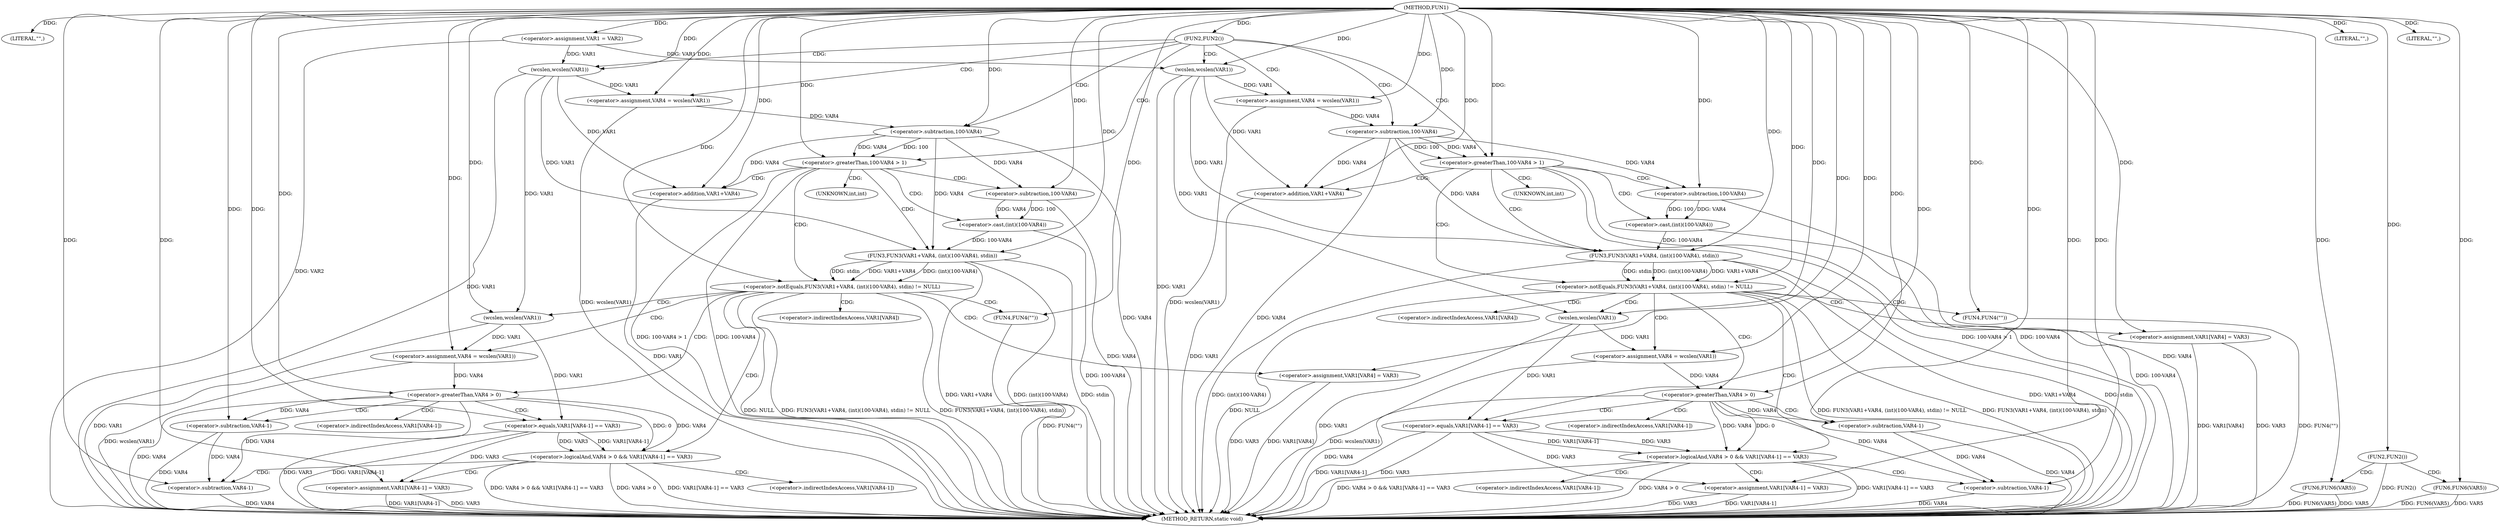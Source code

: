 digraph FUN1 {  
"1000100" [label = "(METHOD,FUN1)" ]
"1000245" [label = "(METHOD_RETURN,static void)" ]
"1000103" [label = "(LITERAL,\"\",)" ]
"1000104" [label = "(<operator>.assignment,VAR1 = VAR2)" ]
"1000108" [label = "(FUN2,FUN2())" ]
"1000112" [label = "(<operator>.assignment,VAR4 = wcslen(VAR1))" ]
"1000114" [label = "(wcslen,wcslen(VAR1))" ]
"1000117" [label = "(<operator>.greaterThan,100-VAR4 > 1)" ]
"1000118" [label = "(<operator>.subtraction,100-VAR4)" ]
"1000124" [label = "(<operator>.notEquals,FUN3(VAR1+VAR4, (int)(100-VAR4), stdin) != NULL)" ]
"1000125" [label = "(FUN3,FUN3(VAR1+VAR4, (int)(100-VAR4), stdin))" ]
"1000126" [label = "(<operator>.addition,VAR1+VAR4)" ]
"1000129" [label = "(<operator>.cast,(int)(100-VAR4))" ]
"1000131" [label = "(<operator>.subtraction,100-VAR4)" ]
"1000137" [label = "(<operator>.assignment,VAR4 = wcslen(VAR1))" ]
"1000139" [label = "(wcslen,wcslen(VAR1))" ]
"1000142" [label = "(<operator>.logicalAnd,VAR4 > 0 && VAR1[VAR4-1] == VAR3)" ]
"1000143" [label = "(<operator>.greaterThan,VAR4 > 0)" ]
"1000146" [label = "(<operator>.equals,VAR1[VAR4-1] == VAR3)" ]
"1000149" [label = "(<operator>.subtraction,VAR4-1)" ]
"1000154" [label = "(<operator>.assignment,VAR1[VAR4-1] = VAR3)" ]
"1000157" [label = "(<operator>.subtraction,VAR4-1)" ]
"1000163" [label = "(FUN4,FUN4(\"\"))" ]
"1000165" [label = "(<operator>.assignment,VAR1[VAR4] = VAR3)" ]
"1000174" [label = "(<operator>.assignment,VAR4 = wcslen(VAR1))" ]
"1000176" [label = "(wcslen,wcslen(VAR1))" ]
"1000179" [label = "(<operator>.greaterThan,100-VAR4 > 1)" ]
"1000180" [label = "(<operator>.subtraction,100-VAR4)" ]
"1000186" [label = "(<operator>.notEquals,FUN3(VAR1+VAR4, (int)(100-VAR4), stdin) != NULL)" ]
"1000187" [label = "(FUN3,FUN3(VAR1+VAR4, (int)(100-VAR4), stdin))" ]
"1000188" [label = "(<operator>.addition,VAR1+VAR4)" ]
"1000191" [label = "(<operator>.cast,(int)(100-VAR4))" ]
"1000193" [label = "(<operator>.subtraction,100-VAR4)" ]
"1000199" [label = "(<operator>.assignment,VAR4 = wcslen(VAR1))" ]
"1000201" [label = "(wcslen,wcslen(VAR1))" ]
"1000204" [label = "(<operator>.logicalAnd,VAR4 > 0 && VAR1[VAR4-1] == VAR3)" ]
"1000205" [label = "(<operator>.greaterThan,VAR4 > 0)" ]
"1000208" [label = "(<operator>.equals,VAR1[VAR4-1] == VAR3)" ]
"1000211" [label = "(<operator>.subtraction,VAR4-1)" ]
"1000216" [label = "(<operator>.assignment,VAR1[VAR4-1] = VAR3)" ]
"1000219" [label = "(<operator>.subtraction,VAR4-1)" ]
"1000225" [label = "(FUN4,FUN4(\"\"))" ]
"1000227" [label = "(<operator>.assignment,VAR1[VAR4] = VAR3)" ]
"1000233" [label = "(FUN2,FUN2())" ]
"1000236" [label = "(LITERAL,\"\",)" ]
"1000237" [label = "(FUN6,FUN6(VAR5))" ]
"1000242" [label = "(LITERAL,\"\",)" ]
"1000243" [label = "(FUN6,FUN6(VAR5))" ]
"1000130" [label = "(UNKNOWN,int,int)" ]
"1000147" [label = "(<operator>.indirectIndexAccess,VAR1[VAR4-1])" ]
"1000155" [label = "(<operator>.indirectIndexAccess,VAR1[VAR4-1])" ]
"1000166" [label = "(<operator>.indirectIndexAccess,VAR1[VAR4])" ]
"1000192" [label = "(UNKNOWN,int,int)" ]
"1000209" [label = "(<operator>.indirectIndexAccess,VAR1[VAR4-1])" ]
"1000217" [label = "(<operator>.indirectIndexAccess,VAR1[VAR4-1])" ]
"1000228" [label = "(<operator>.indirectIndexAccess,VAR1[VAR4])" ]
  "1000233" -> "1000245"  [ label = "DDG: FUN2()"] 
  "1000165" -> "1000245"  [ label = "DDG: VAR3"] 
  "1000126" -> "1000245"  [ label = "DDG: VAR1"] 
  "1000204" -> "1000245"  [ label = "DDG: VAR4 > 0"] 
  "1000146" -> "1000245"  [ label = "DDG: VAR1[VAR4-1]"] 
  "1000180" -> "1000245"  [ label = "DDG: VAR4"] 
  "1000187" -> "1000245"  [ label = "DDG: VAR1+VAR4"] 
  "1000117" -> "1000245"  [ label = "DDG: 100-VAR4 > 1"] 
  "1000186" -> "1000245"  [ label = "DDG: FUN3(VAR1+VAR4, (int)(100-VAR4), stdin) != NULL"] 
  "1000125" -> "1000245"  [ label = "DDG: VAR1+VAR4"] 
  "1000186" -> "1000245"  [ label = "DDG: FUN3(VAR1+VAR4, (int)(100-VAR4), stdin)"] 
  "1000142" -> "1000245"  [ label = "DDG: VAR4 > 0 && VAR1[VAR4-1] == VAR3"] 
  "1000225" -> "1000245"  [ label = "DDG: FUN4(\"\")"] 
  "1000124" -> "1000245"  [ label = "DDG: FUN3(VAR1+VAR4, (int)(100-VAR4), stdin)"] 
  "1000199" -> "1000245"  [ label = "DDG: wcslen(VAR1)"] 
  "1000237" -> "1000245"  [ label = "DDG: FUN6(VAR5)"] 
  "1000208" -> "1000245"  [ label = "DDG: VAR1[VAR4-1]"] 
  "1000179" -> "1000245"  [ label = "DDG: 100-VAR4 > 1"] 
  "1000216" -> "1000245"  [ label = "DDG: VAR1[VAR4-1]"] 
  "1000154" -> "1000245"  [ label = "DDG: VAR3"] 
  "1000227" -> "1000245"  [ label = "DDG: VAR1[VAR4]"] 
  "1000208" -> "1000245"  [ label = "DDG: VAR3"] 
  "1000188" -> "1000245"  [ label = "DDG: VAR1"] 
  "1000237" -> "1000245"  [ label = "DDG: VAR5"] 
  "1000112" -> "1000245"  [ label = "DDG: wcslen(VAR1)"] 
  "1000205" -> "1000245"  [ label = "DDG: VAR4"] 
  "1000137" -> "1000245"  [ label = "DDG: wcslen(VAR1)"] 
  "1000165" -> "1000245"  [ label = "DDG: VAR1[VAR4]"] 
  "1000139" -> "1000245"  [ label = "DDG: VAR1"] 
  "1000193" -> "1000245"  [ label = "DDG: VAR4"] 
  "1000146" -> "1000245"  [ label = "DDG: VAR3"] 
  "1000125" -> "1000245"  [ label = "DDG: (int)(100-VAR4)"] 
  "1000154" -> "1000245"  [ label = "DDG: VAR1[VAR4-1]"] 
  "1000157" -> "1000245"  [ label = "DDG: VAR4"] 
  "1000143" -> "1000245"  [ label = "DDG: VAR4"] 
  "1000125" -> "1000245"  [ label = "DDG: stdin"] 
  "1000187" -> "1000245"  [ label = "DDG: (int)(100-VAR4)"] 
  "1000114" -> "1000245"  [ label = "DDG: VAR1"] 
  "1000179" -> "1000245"  [ label = "DDG: 100-VAR4"] 
  "1000216" -> "1000245"  [ label = "DDG: VAR3"] 
  "1000204" -> "1000245"  [ label = "DDG: VAR1[VAR4-1] == VAR3"] 
  "1000174" -> "1000245"  [ label = "DDG: wcslen(VAR1)"] 
  "1000117" -> "1000245"  [ label = "DDG: 100-VAR4"] 
  "1000227" -> "1000245"  [ label = "DDG: VAR3"] 
  "1000131" -> "1000245"  [ label = "DDG: VAR4"] 
  "1000211" -> "1000245"  [ label = "DDG: VAR4"] 
  "1000186" -> "1000245"  [ label = "DDG: NULL"] 
  "1000124" -> "1000245"  [ label = "DDG: NULL"] 
  "1000191" -> "1000245"  [ label = "DDG: 100-VAR4"] 
  "1000118" -> "1000245"  [ label = "DDG: VAR4"] 
  "1000142" -> "1000245"  [ label = "DDG: VAR4 > 0"] 
  "1000219" -> "1000245"  [ label = "DDG: VAR4"] 
  "1000176" -> "1000245"  [ label = "DDG: VAR1"] 
  "1000243" -> "1000245"  [ label = "DDG: VAR5"] 
  "1000149" -> "1000245"  [ label = "DDG: VAR4"] 
  "1000163" -> "1000245"  [ label = "DDG: FUN4(\"\")"] 
  "1000187" -> "1000245"  [ label = "DDG: stdin"] 
  "1000142" -> "1000245"  [ label = "DDG: VAR1[VAR4-1] == VAR3"] 
  "1000243" -> "1000245"  [ label = "DDG: FUN6(VAR5)"] 
  "1000104" -> "1000245"  [ label = "DDG: VAR2"] 
  "1000124" -> "1000245"  [ label = "DDG: FUN3(VAR1+VAR4, (int)(100-VAR4), stdin) != NULL"] 
  "1000204" -> "1000245"  [ label = "DDG: VAR4 > 0 && VAR1[VAR4-1] == VAR3"] 
  "1000129" -> "1000245"  [ label = "DDG: 100-VAR4"] 
  "1000201" -> "1000245"  [ label = "DDG: VAR1"] 
  "1000100" -> "1000103"  [ label = "DDG: "] 
  "1000100" -> "1000104"  [ label = "DDG: "] 
  "1000100" -> "1000108"  [ label = "DDG: "] 
  "1000114" -> "1000112"  [ label = "DDG: VAR1"] 
  "1000100" -> "1000112"  [ label = "DDG: "] 
  "1000104" -> "1000114"  [ label = "DDG: VAR1"] 
  "1000100" -> "1000114"  [ label = "DDG: "] 
  "1000118" -> "1000117"  [ label = "DDG: 100"] 
  "1000118" -> "1000117"  [ label = "DDG: VAR4"] 
  "1000100" -> "1000118"  [ label = "DDG: "] 
  "1000112" -> "1000118"  [ label = "DDG: VAR4"] 
  "1000100" -> "1000117"  [ label = "DDG: "] 
  "1000125" -> "1000124"  [ label = "DDG: VAR1+VAR4"] 
  "1000125" -> "1000124"  [ label = "DDG: (int)(100-VAR4)"] 
  "1000125" -> "1000124"  [ label = "DDG: stdin"] 
  "1000114" -> "1000125"  [ label = "DDG: VAR1"] 
  "1000100" -> "1000125"  [ label = "DDG: "] 
  "1000118" -> "1000125"  [ label = "DDG: VAR4"] 
  "1000114" -> "1000126"  [ label = "DDG: VAR1"] 
  "1000100" -> "1000126"  [ label = "DDG: "] 
  "1000118" -> "1000126"  [ label = "DDG: VAR4"] 
  "1000129" -> "1000125"  [ label = "DDG: 100-VAR4"] 
  "1000131" -> "1000129"  [ label = "DDG: 100"] 
  "1000131" -> "1000129"  [ label = "DDG: VAR4"] 
  "1000100" -> "1000131"  [ label = "DDG: "] 
  "1000118" -> "1000131"  [ label = "DDG: VAR4"] 
  "1000100" -> "1000124"  [ label = "DDG: "] 
  "1000139" -> "1000137"  [ label = "DDG: VAR1"] 
  "1000100" -> "1000137"  [ label = "DDG: "] 
  "1000100" -> "1000139"  [ label = "DDG: "] 
  "1000114" -> "1000139"  [ label = "DDG: VAR1"] 
  "1000143" -> "1000142"  [ label = "DDG: VAR4"] 
  "1000143" -> "1000142"  [ label = "DDG: 0"] 
  "1000137" -> "1000143"  [ label = "DDG: VAR4"] 
  "1000100" -> "1000143"  [ label = "DDG: "] 
  "1000146" -> "1000142"  [ label = "DDG: VAR1[VAR4-1]"] 
  "1000146" -> "1000142"  [ label = "DDG: VAR3"] 
  "1000139" -> "1000146"  [ label = "DDG: VAR1"] 
  "1000143" -> "1000149"  [ label = "DDG: VAR4"] 
  "1000100" -> "1000149"  [ label = "DDG: "] 
  "1000100" -> "1000146"  [ label = "DDG: "] 
  "1000146" -> "1000154"  [ label = "DDG: VAR3"] 
  "1000100" -> "1000154"  [ label = "DDG: "] 
  "1000143" -> "1000157"  [ label = "DDG: VAR4"] 
  "1000149" -> "1000157"  [ label = "DDG: VAR4"] 
  "1000100" -> "1000157"  [ label = "DDG: "] 
  "1000100" -> "1000163"  [ label = "DDG: "] 
  "1000100" -> "1000165"  [ label = "DDG: "] 
  "1000176" -> "1000174"  [ label = "DDG: VAR1"] 
  "1000100" -> "1000174"  [ label = "DDG: "] 
  "1000104" -> "1000176"  [ label = "DDG: VAR1"] 
  "1000100" -> "1000176"  [ label = "DDG: "] 
  "1000180" -> "1000179"  [ label = "DDG: 100"] 
  "1000180" -> "1000179"  [ label = "DDG: VAR4"] 
  "1000100" -> "1000180"  [ label = "DDG: "] 
  "1000174" -> "1000180"  [ label = "DDG: VAR4"] 
  "1000100" -> "1000179"  [ label = "DDG: "] 
  "1000187" -> "1000186"  [ label = "DDG: VAR1+VAR4"] 
  "1000187" -> "1000186"  [ label = "DDG: (int)(100-VAR4)"] 
  "1000187" -> "1000186"  [ label = "DDG: stdin"] 
  "1000176" -> "1000187"  [ label = "DDG: VAR1"] 
  "1000100" -> "1000187"  [ label = "DDG: "] 
  "1000180" -> "1000187"  [ label = "DDG: VAR4"] 
  "1000176" -> "1000188"  [ label = "DDG: VAR1"] 
  "1000100" -> "1000188"  [ label = "DDG: "] 
  "1000180" -> "1000188"  [ label = "DDG: VAR4"] 
  "1000191" -> "1000187"  [ label = "DDG: 100-VAR4"] 
  "1000193" -> "1000191"  [ label = "DDG: 100"] 
  "1000193" -> "1000191"  [ label = "DDG: VAR4"] 
  "1000100" -> "1000193"  [ label = "DDG: "] 
  "1000180" -> "1000193"  [ label = "DDG: VAR4"] 
  "1000100" -> "1000186"  [ label = "DDG: "] 
  "1000201" -> "1000199"  [ label = "DDG: VAR1"] 
  "1000100" -> "1000199"  [ label = "DDG: "] 
  "1000100" -> "1000201"  [ label = "DDG: "] 
  "1000176" -> "1000201"  [ label = "DDG: VAR1"] 
  "1000205" -> "1000204"  [ label = "DDG: VAR4"] 
  "1000205" -> "1000204"  [ label = "DDG: 0"] 
  "1000199" -> "1000205"  [ label = "DDG: VAR4"] 
  "1000100" -> "1000205"  [ label = "DDG: "] 
  "1000208" -> "1000204"  [ label = "DDG: VAR1[VAR4-1]"] 
  "1000208" -> "1000204"  [ label = "DDG: VAR3"] 
  "1000201" -> "1000208"  [ label = "DDG: VAR1"] 
  "1000205" -> "1000211"  [ label = "DDG: VAR4"] 
  "1000100" -> "1000211"  [ label = "DDG: "] 
  "1000100" -> "1000208"  [ label = "DDG: "] 
  "1000208" -> "1000216"  [ label = "DDG: VAR3"] 
  "1000100" -> "1000216"  [ label = "DDG: "] 
  "1000205" -> "1000219"  [ label = "DDG: VAR4"] 
  "1000211" -> "1000219"  [ label = "DDG: VAR4"] 
  "1000100" -> "1000219"  [ label = "DDG: "] 
  "1000100" -> "1000225"  [ label = "DDG: "] 
  "1000100" -> "1000227"  [ label = "DDG: "] 
  "1000100" -> "1000233"  [ label = "DDG: "] 
  "1000100" -> "1000236"  [ label = "DDG: "] 
  "1000100" -> "1000237"  [ label = "DDG: "] 
  "1000100" -> "1000242"  [ label = "DDG: "] 
  "1000100" -> "1000243"  [ label = "DDG: "] 
  "1000108" -> "1000117"  [ label = "CDG: "] 
  "1000108" -> "1000174"  [ label = "CDG: "] 
  "1000108" -> "1000180"  [ label = "CDG: "] 
  "1000108" -> "1000114"  [ label = "CDG: "] 
  "1000108" -> "1000112"  [ label = "CDG: "] 
  "1000108" -> "1000179"  [ label = "CDG: "] 
  "1000108" -> "1000176"  [ label = "CDG: "] 
  "1000108" -> "1000118"  [ label = "CDG: "] 
  "1000117" -> "1000125"  [ label = "CDG: "] 
  "1000117" -> "1000126"  [ label = "CDG: "] 
  "1000117" -> "1000130"  [ label = "CDG: "] 
  "1000117" -> "1000131"  [ label = "CDG: "] 
  "1000117" -> "1000129"  [ label = "CDG: "] 
  "1000117" -> "1000124"  [ label = "CDG: "] 
  "1000124" -> "1000142"  [ label = "CDG: "] 
  "1000124" -> "1000166"  [ label = "CDG: "] 
  "1000124" -> "1000139"  [ label = "CDG: "] 
  "1000124" -> "1000165"  [ label = "CDG: "] 
  "1000124" -> "1000163"  [ label = "CDG: "] 
  "1000124" -> "1000143"  [ label = "CDG: "] 
  "1000124" -> "1000137"  [ label = "CDG: "] 
  "1000142" -> "1000157"  [ label = "CDG: "] 
  "1000142" -> "1000154"  [ label = "CDG: "] 
  "1000142" -> "1000155"  [ label = "CDG: "] 
  "1000143" -> "1000149"  [ label = "CDG: "] 
  "1000143" -> "1000146"  [ label = "CDG: "] 
  "1000143" -> "1000147"  [ label = "CDG: "] 
  "1000179" -> "1000191"  [ label = "CDG: "] 
  "1000179" -> "1000188"  [ label = "CDG: "] 
  "1000179" -> "1000192"  [ label = "CDG: "] 
  "1000179" -> "1000187"  [ label = "CDG: "] 
  "1000179" -> "1000186"  [ label = "CDG: "] 
  "1000179" -> "1000193"  [ label = "CDG: "] 
  "1000186" -> "1000199"  [ label = "CDG: "] 
  "1000186" -> "1000227"  [ label = "CDG: "] 
  "1000186" -> "1000204"  [ label = "CDG: "] 
  "1000186" -> "1000201"  [ label = "CDG: "] 
  "1000186" -> "1000225"  [ label = "CDG: "] 
  "1000186" -> "1000205"  [ label = "CDG: "] 
  "1000186" -> "1000228"  [ label = "CDG: "] 
  "1000204" -> "1000216"  [ label = "CDG: "] 
  "1000204" -> "1000219"  [ label = "CDG: "] 
  "1000204" -> "1000217"  [ label = "CDG: "] 
  "1000205" -> "1000211"  [ label = "CDG: "] 
  "1000205" -> "1000208"  [ label = "CDG: "] 
  "1000205" -> "1000209"  [ label = "CDG: "] 
  "1000233" -> "1000243"  [ label = "CDG: "] 
  "1000233" -> "1000237"  [ label = "CDG: "] 
}
